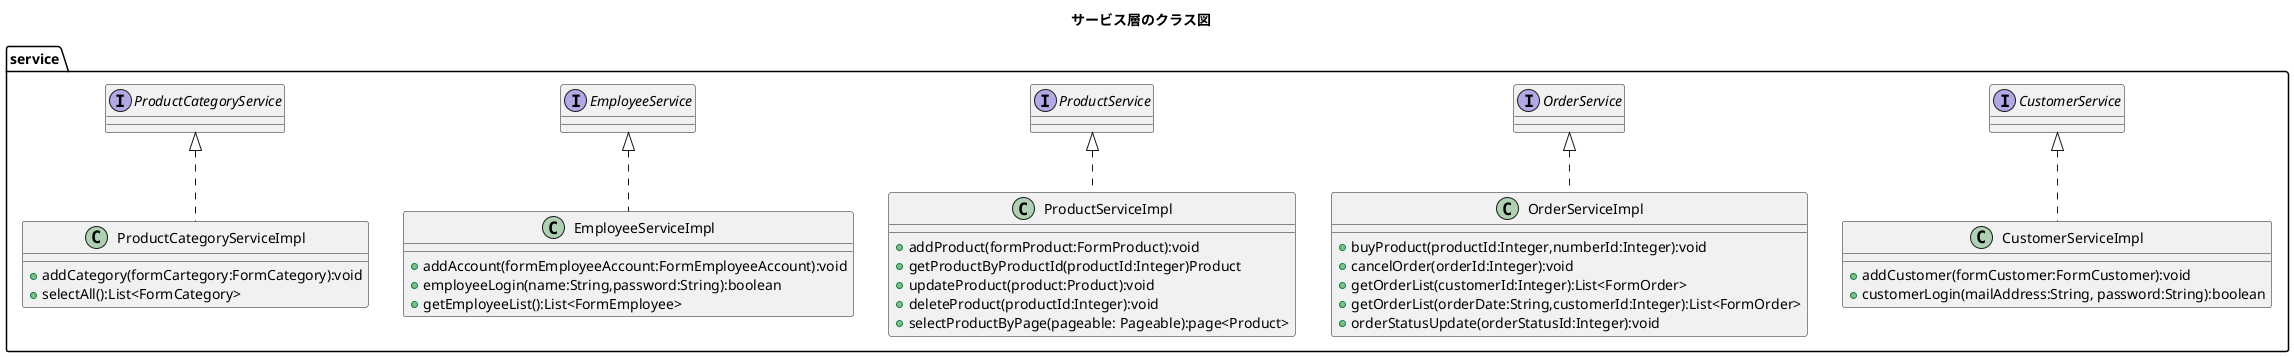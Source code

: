 @startuml
title サービス層のクラス図
package service{
	class CustomerServiceImpl implements CustomerService{
		+ addCustomer(formCustomer:FormCustomer):void
		+ customerLogin(mailAddress:String, password:String):boolean
	}
	
	class OrderServiceImpl implements OrderService{
		+ buyProduct(productId:Integer,numberId:Integer):void
		+ cancelOrder(orderId:Integer):void
		+ getOrderList(customerId:Integer):List<FormOrder>
		+ getOrderList(orderDate:String,customerId:Integer):List<FormOrder>
		+ orderStatusUpdate(orderStatusId:Integer):void
	}
	
	class ProductServiceImpl implements ProductService{
		+ addProduct(formProduct:FormProduct):void
		+ getProductByProductId(productId:Integer)Product
		+ updateProduct(product:Product):void
		+ deleteProduct(productId:Integer):void
		+ selectProductByPage(pageable: Pageable):page<Product>
	}


	class EmployeeServiceImpl implements EmployeeService{
		+ addAccount(formEmployeeAccount:FormEmployeeAccount):void
		+ employeeLogin(name:String,password:String):boolean
		+ getEmployeeList():List<FormEmployee>
	}
	
	class ProductCategoryServiceImpl implements ProductCategoryService{
		+ addCategory(formCartegory:FormCategory):void
		+ selectAll():List<FormCategory>
	}	
}



@enduml